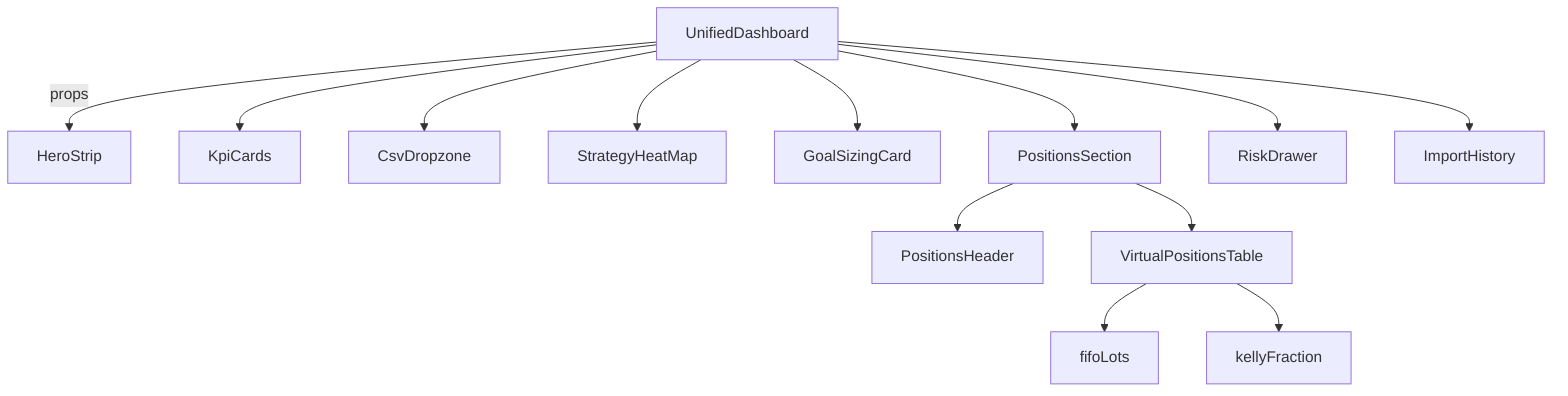 %% Import this file into Figma → File ▸ Import ▸ Paste as diagram
graph TD
  UnifiedDashboard -->|props| HeroStrip
  UnifiedDashboard --> KpiCards
  UnifiedDashboard --> CsvDropzone
  UnifiedDashboard --> StrategyHeatMap
  UnifiedDashboard --> GoalSizingCard
  UnifiedDashboard --> PositionsSection
  PositionsSection --> PositionsHeader
  PositionsSection --> VirtualPositionsTable
  UnifiedDashboard --> RiskDrawer
  UnifiedDashboard --> ImportHistory
  VirtualPositionsTable --> fifoLots
  VirtualPositionsTable --> kellyFraction